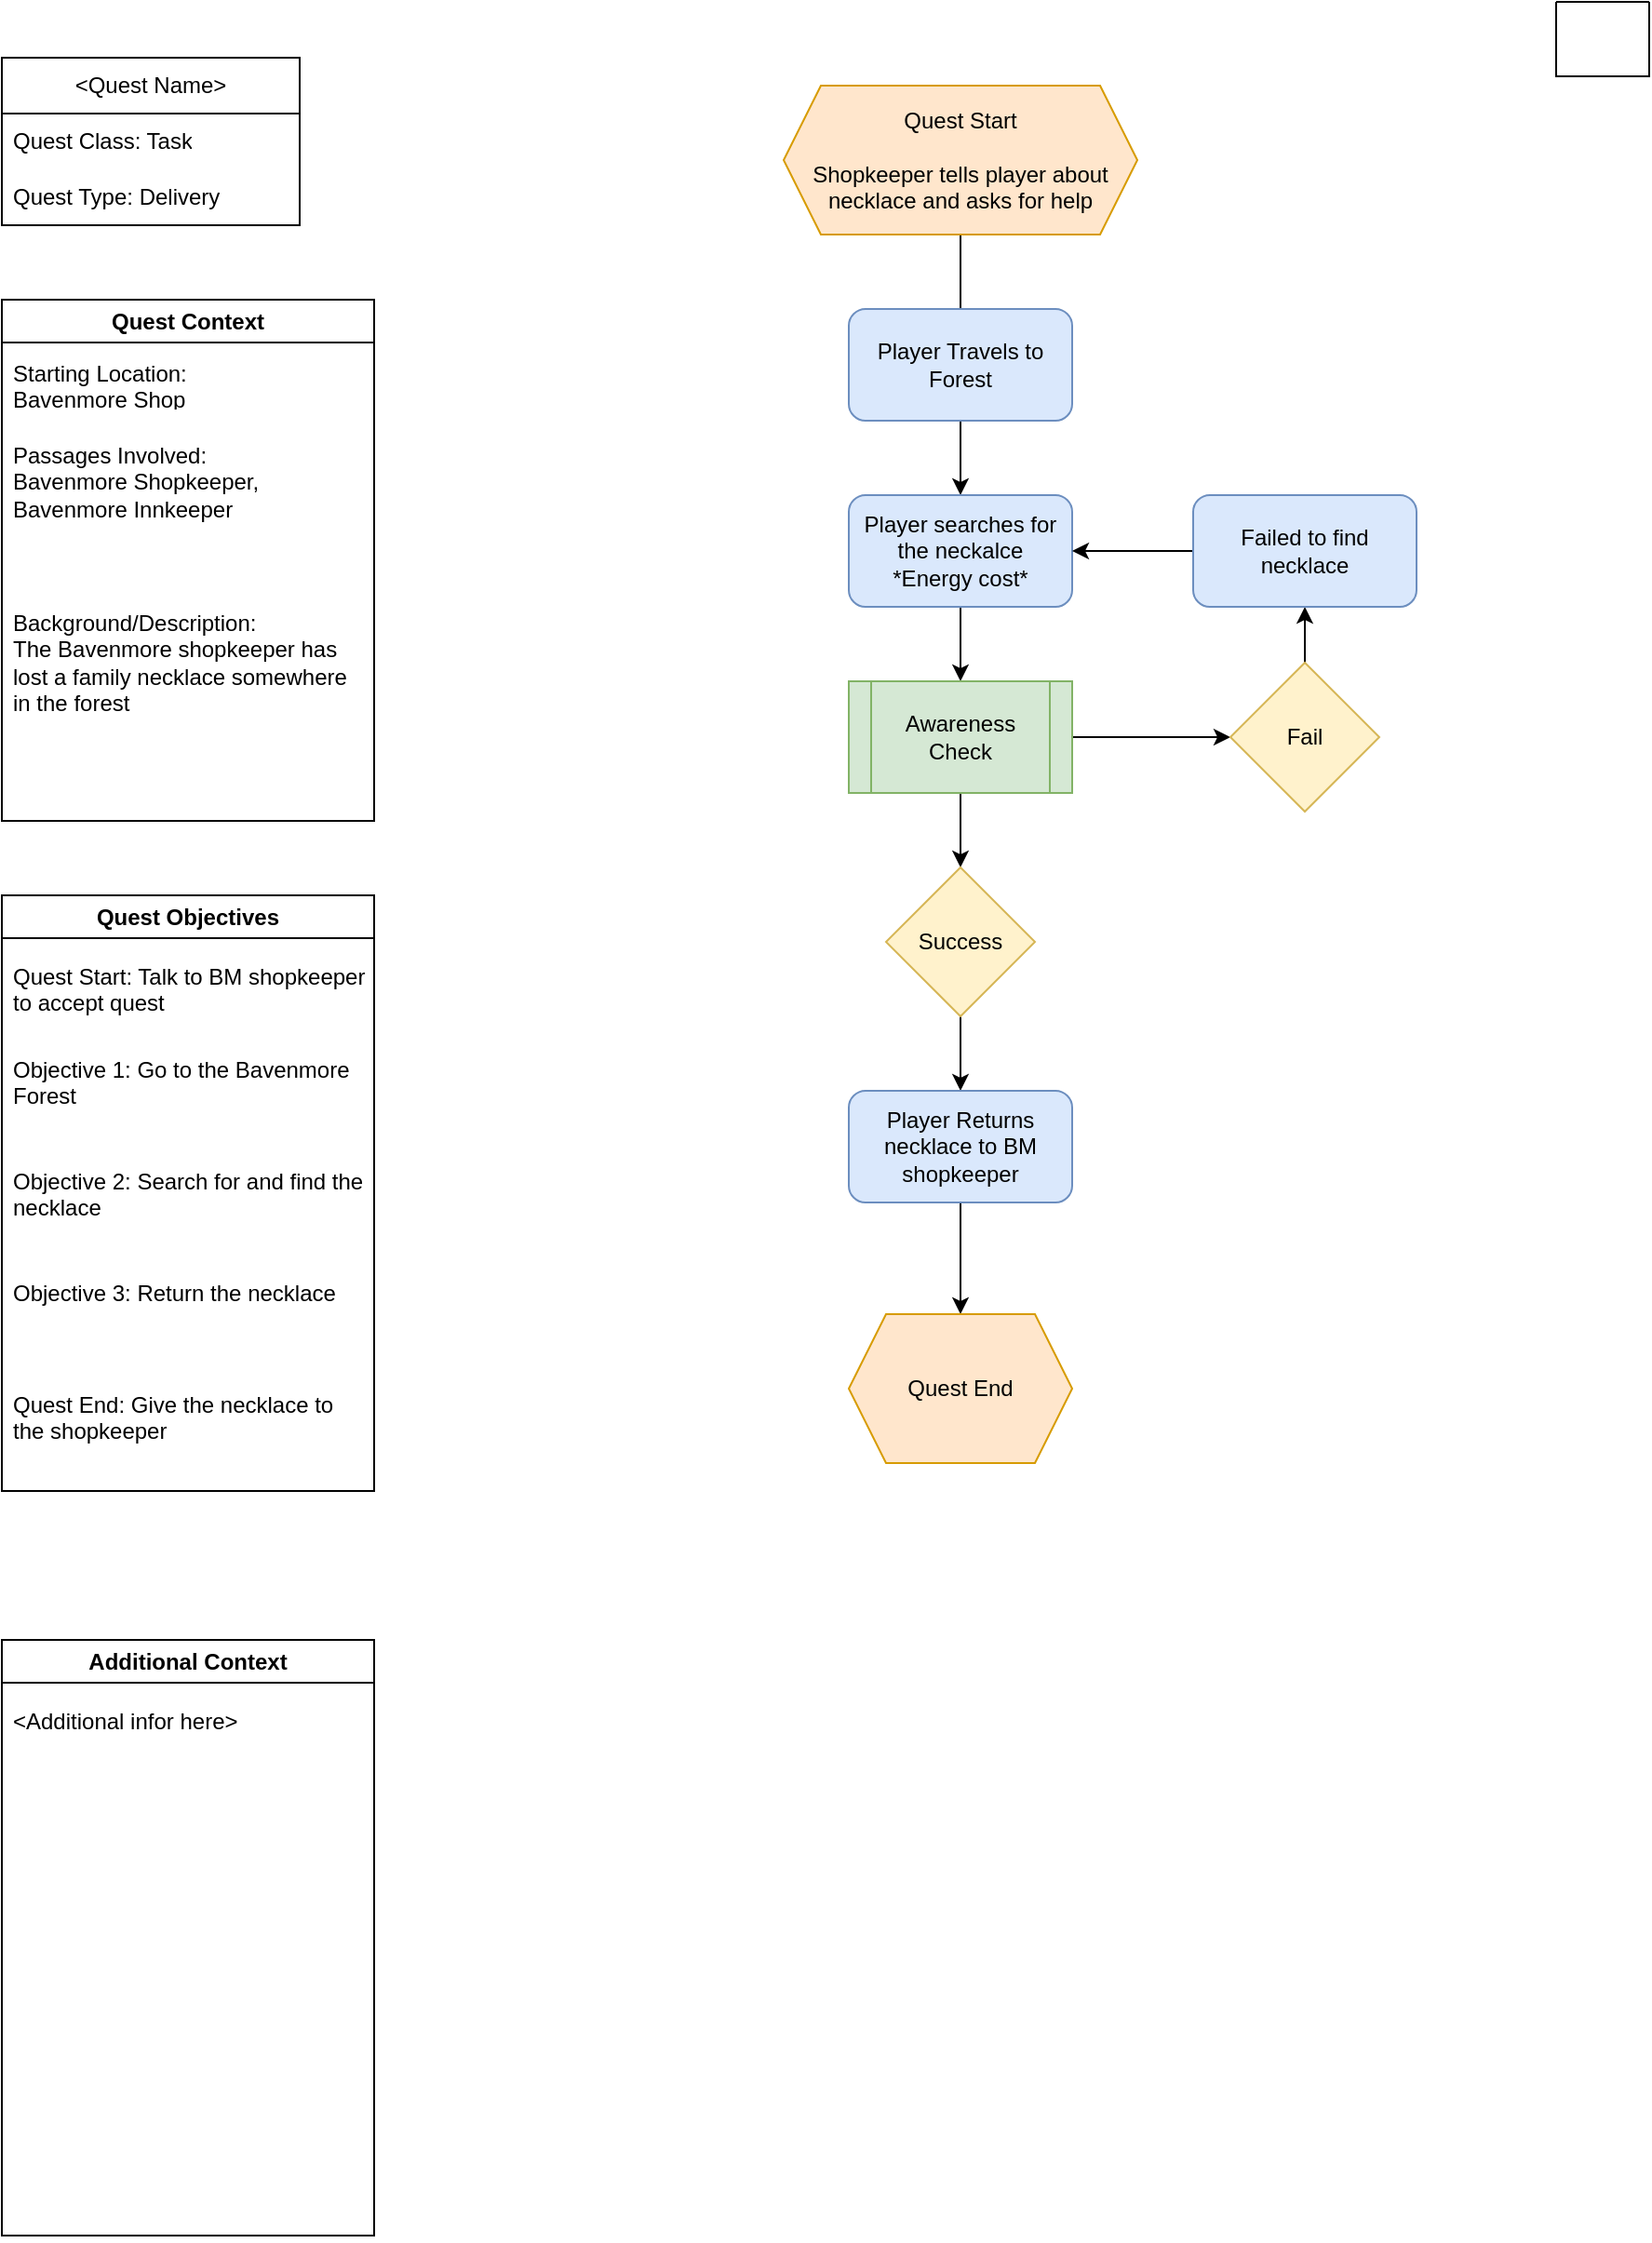 <mxfile version="23.0.2" type="device">
  <diagram name="Page-1" id="4ZM_6VS9Xzb0tx03ZNfO">
    <mxGraphModel dx="1805" dy="1187" grid="1" gridSize="10" guides="1" tooltips="1" connect="1" arrows="1" fold="1" page="1" pageScale="1" pageWidth="1100" pageHeight="850" math="0" shadow="0">
      <root>
        <mxCell id="0" />
        <mxCell id="1" parent="0" />
        <mxCell id="qG4XU1B8FYHvZqDPj1xn-1" value="&amp;lt;Quest Name&amp;gt;" style="swimlane;fontStyle=0;childLayout=stackLayout;horizontal=1;startSize=30;horizontalStack=0;resizeParent=1;resizeParentMax=0;resizeLast=0;collapsible=1;marginBottom=0;whiteSpace=wrap;html=1;" parent="1" vertex="1">
          <mxGeometry x="40" y="40" width="160" height="90" as="geometry" />
        </mxCell>
        <mxCell id="qG4XU1B8FYHvZqDPj1xn-2" value="Quest Class: Task" style="text;strokeColor=none;fillColor=none;align=left;verticalAlign=middle;spacingLeft=4;spacingRight=4;overflow=hidden;points=[[0,0.5],[1,0.5]];portConstraint=eastwest;rotatable=0;whiteSpace=wrap;html=1;" parent="qG4XU1B8FYHvZqDPj1xn-1" vertex="1">
          <mxGeometry y="30" width="160" height="30" as="geometry" />
        </mxCell>
        <mxCell id="qG4XU1B8FYHvZqDPj1xn-3" value="Quest Type: Delivery" style="text;strokeColor=none;fillColor=none;align=left;verticalAlign=middle;spacingLeft=4;spacingRight=4;overflow=hidden;points=[[0,0.5],[1,0.5]];portConstraint=eastwest;rotatable=0;whiteSpace=wrap;html=1;" parent="qG4XU1B8FYHvZqDPj1xn-1" vertex="1">
          <mxGeometry y="60" width="160" height="30" as="geometry" />
        </mxCell>
        <mxCell id="qG4XU1B8FYHvZqDPj1xn-42" style="edgeStyle=orthogonalEdgeStyle;rounded=0;orthogonalLoop=1;jettySize=auto;html=1;exitX=0.5;exitY=1;exitDx=0;exitDy=0;entryX=0.5;entryY=0;entryDx=0;entryDy=0;" parent="1" edge="1">
          <mxGeometry relative="1" as="geometry">
            <mxPoint x="555" y="135" as="sourcePoint" />
            <mxPoint x="555" y="195" as="targetPoint" />
          </mxGeometry>
        </mxCell>
        <mxCell id="qG4XU1B8FYHvZqDPj1xn-24" value="Quest Context" style="swimlane;whiteSpace=wrap;html=1;" parent="1" vertex="1">
          <mxGeometry x="40" y="170" width="200" height="280" as="geometry" />
        </mxCell>
        <mxCell id="qG4XU1B8FYHvZqDPj1xn-25" value="Starting Location:&lt;br&gt;Bavenmore Shop" style="text;strokeColor=none;fillColor=none;align=left;verticalAlign=middle;spacingLeft=4;spacingRight=4;overflow=hidden;points=[[0,0.5],[1,0.5]];portConstraint=eastwest;rotatable=0;whiteSpace=wrap;html=1;spacingBottom=0;" parent="qG4XU1B8FYHvZqDPj1xn-24" vertex="1">
          <mxGeometry y="30" width="200" height="30" as="geometry" />
        </mxCell>
        <mxCell id="qG4XU1B8FYHvZqDPj1xn-26" value="Passages Involved: &lt;br&gt;Bavenmore Shopkeeper, Bavenmore Innkeeper" style="text;strokeColor=none;fillColor=none;align=left;verticalAlign=top;spacingLeft=4;spacingRight=4;overflow=hidden;points=[[0,0.5],[1,0.5]];portConstraint=eastwest;rotatable=0;whiteSpace=wrap;html=1;" parent="qG4XU1B8FYHvZqDPj1xn-24" vertex="1">
          <mxGeometry y="70" width="200" height="90" as="geometry" />
        </mxCell>
        <mxCell id="qG4XU1B8FYHvZqDPj1xn-27" value="Background/Description:&lt;br&gt;The Bavenmore shopkeeper has lost a family necklace somewhere in the forest&lt;br&gt;" style="text;strokeColor=none;fillColor=none;align=left;verticalAlign=top;spacingLeft=4;spacingRight=4;overflow=hidden;points=[[0,0.5],[1,0.5]];portConstraint=eastwest;rotatable=0;whiteSpace=wrap;html=1;" parent="qG4XU1B8FYHvZqDPj1xn-24" vertex="1">
          <mxGeometry y="160" width="200" height="120" as="geometry" />
        </mxCell>
        <mxCell id="qG4XU1B8FYHvZqDPj1xn-28" value="Quest Objectives" style="swimlane;whiteSpace=wrap;html=1;" parent="1" vertex="1">
          <mxGeometry x="40" y="490" width="200" height="320" as="geometry" />
        </mxCell>
        <mxCell id="qG4XU1B8FYHvZqDPj1xn-29" value="Quest Start: Talk to BM shopkeeper to accept quest" style="text;strokeColor=none;fillColor=none;align=left;verticalAlign=top;spacingLeft=4;spacingRight=4;overflow=hidden;points=[[0,0.5],[1,0.5]];portConstraint=eastwest;rotatable=0;whiteSpace=wrap;html=1;spacingBottom=0;" parent="qG4XU1B8FYHvZqDPj1xn-28" vertex="1">
          <mxGeometry y="30" width="200" height="50" as="geometry" />
        </mxCell>
        <mxCell id="qG4XU1B8FYHvZqDPj1xn-30" value="Objective 1: Go to the Bavenmore Forest" style="text;strokeColor=none;fillColor=none;align=left;verticalAlign=top;spacingLeft=4;spacingRight=4;overflow=hidden;points=[[0,0.5],[1,0.5]];portConstraint=eastwest;rotatable=0;whiteSpace=wrap;html=1;" parent="qG4XU1B8FYHvZqDPj1xn-28" vertex="1">
          <mxGeometry y="80" width="200" height="60" as="geometry" />
        </mxCell>
        <mxCell id="qG4XU1B8FYHvZqDPj1xn-32" value="Objective 2: Search for and find the necklace" style="text;strokeColor=none;fillColor=none;align=left;verticalAlign=top;spacingLeft=4;spacingRight=4;overflow=hidden;points=[[0,0.5],[1,0.5]];portConstraint=eastwest;rotatable=0;whiteSpace=wrap;html=1;" parent="qG4XU1B8FYHvZqDPj1xn-28" vertex="1">
          <mxGeometry y="140" width="200" height="60" as="geometry" />
        </mxCell>
        <mxCell id="qG4XU1B8FYHvZqDPj1xn-33" value="Objective 3: Return the necklace" style="text;strokeColor=none;fillColor=none;align=left;verticalAlign=top;spacingLeft=4;spacingRight=4;overflow=hidden;points=[[0,0.5],[1,0.5]];portConstraint=eastwest;rotatable=0;whiteSpace=wrap;html=1;" parent="qG4XU1B8FYHvZqDPj1xn-28" vertex="1">
          <mxGeometry y="200" width="200" height="60" as="geometry" />
        </mxCell>
        <mxCell id="qG4XU1B8FYHvZqDPj1xn-34" value="Quest End: Give the necklace to the shopkeeper" style="text;strokeColor=none;fillColor=none;align=left;verticalAlign=top;spacingLeft=4;spacingRight=4;overflow=hidden;points=[[0,0.5],[1,0.5]];portConstraint=eastwest;rotatable=0;whiteSpace=wrap;html=1;" parent="qG4XU1B8FYHvZqDPj1xn-28" vertex="1">
          <mxGeometry y="260" width="200" height="60" as="geometry" />
        </mxCell>
        <mxCell id="qG4XU1B8FYHvZqDPj1xn-35" value="Additional Context" style="swimlane;whiteSpace=wrap;html=1;" parent="1" vertex="1">
          <mxGeometry x="40" y="890" width="200" height="320" as="geometry" />
        </mxCell>
        <mxCell id="qG4XU1B8FYHvZqDPj1xn-36" value="&amp;lt;Additional infor here&amp;gt;" style="text;strokeColor=none;fillColor=none;align=left;verticalAlign=top;spacingLeft=4;spacingRight=4;overflow=hidden;points=[[0,0.5],[1,0.5]];portConstraint=eastwest;rotatable=0;whiteSpace=wrap;html=1;spacingBottom=0;" parent="qG4XU1B8FYHvZqDPj1xn-35" vertex="1">
          <mxGeometry y="30" width="200" height="290" as="geometry" />
        </mxCell>
        <mxCell id="qG4XU1B8FYHvZqDPj1xn-45" value="" style="edgeStyle=orthogonalEdgeStyle;rounded=0;orthogonalLoop=1;jettySize=auto;html=1;" parent="1" source="qG4XU1B8FYHvZqDPj1xn-43" target="qG4XU1B8FYHvZqDPj1xn-44" edge="1">
          <mxGeometry relative="1" as="geometry" />
        </mxCell>
        <mxCell id="qG4XU1B8FYHvZqDPj1xn-43" value="Player Travels to Forest" style="rounded=1;whiteSpace=wrap;html=1;fillColor=#dae8fc;strokeColor=#6c8ebf;" parent="1" vertex="1">
          <mxGeometry x="495" y="175" width="120" height="60" as="geometry" />
        </mxCell>
        <mxCell id="qG4XU1B8FYHvZqDPj1xn-47" value="" style="edgeStyle=orthogonalEdgeStyle;rounded=0;orthogonalLoop=1;jettySize=auto;html=1;" parent="1" source="qG4XU1B8FYHvZqDPj1xn-44" edge="1">
          <mxGeometry relative="1" as="geometry">
            <mxPoint x="555" y="375" as="targetPoint" />
          </mxGeometry>
        </mxCell>
        <mxCell id="qG4XU1B8FYHvZqDPj1xn-44" value="Player searches for the neckalce&lt;br&gt;*Energy cost*" style="whiteSpace=wrap;html=1;rounded=1;fillColor=#dae8fc;strokeColor=#6c8ebf;" parent="1" vertex="1">
          <mxGeometry x="495" y="275" width="120" height="60" as="geometry" />
        </mxCell>
        <mxCell id="qG4XU1B8FYHvZqDPj1xn-61" style="edgeStyle=orthogonalEdgeStyle;rounded=0;orthogonalLoop=1;jettySize=auto;html=1;exitX=0.5;exitY=1;exitDx=0;exitDy=0;entryX=0.5;entryY=0;entryDx=0;entryDy=0;" parent="1" source="qG4XU1B8FYHvZqDPj1xn-67" target="qG4XU1B8FYHvZqDPj1xn-54" edge="1">
          <mxGeometry relative="1" as="geometry">
            <mxPoint x="555" y="455" as="sourcePoint" />
          </mxGeometry>
        </mxCell>
        <mxCell id="qG4XU1B8FYHvZqDPj1xn-64" value="" style="edgeStyle=orthogonalEdgeStyle;rounded=0;orthogonalLoop=1;jettySize=auto;html=1;" parent="1" source="qG4XU1B8FYHvZqDPj1xn-54" target="qG4XU1B8FYHvZqDPj1xn-63" edge="1">
          <mxGeometry relative="1" as="geometry" />
        </mxCell>
        <mxCell id="qG4XU1B8FYHvZqDPj1xn-54" value="Success" style="rhombus;whiteSpace=wrap;html=1;fillColor=#fff2cc;strokeColor=#d6b656;" parent="1" vertex="1">
          <mxGeometry x="515" y="475" width="80" height="80" as="geometry" />
        </mxCell>
        <mxCell id="qG4XU1B8FYHvZqDPj1xn-66" value="" style="edgeStyle=orthogonalEdgeStyle;rounded=0;orthogonalLoop=1;jettySize=auto;html=1;" parent="1" source="qG4XU1B8FYHvZqDPj1xn-63" edge="1">
          <mxGeometry relative="1" as="geometry">
            <mxPoint x="555" y="715" as="targetPoint" />
          </mxGeometry>
        </mxCell>
        <mxCell id="qG4XU1B8FYHvZqDPj1xn-63" value="Player Returns necklace to BM shopkeeper" style="rounded=1;whiteSpace=wrap;html=1;fillColor=#dae8fc;strokeColor=#6c8ebf;" parent="1" vertex="1">
          <mxGeometry x="495" y="595" width="120" height="60" as="geometry" />
        </mxCell>
        <mxCell id="qG4XU1B8FYHvZqDPj1xn-77" value="" style="rounded=0;orthogonalLoop=1;jettySize=auto;html=1;edgeStyle=orthogonalEdgeStyle;curved=1;" parent="1" source="qG4XU1B8FYHvZqDPj1xn-67" target="qG4XU1B8FYHvZqDPj1xn-76" edge="1">
          <mxGeometry relative="1" as="geometry" />
        </mxCell>
        <mxCell id="qG4XU1B8FYHvZqDPj1xn-67" value="Awareness Check" style="shape=process;whiteSpace=wrap;html=1;backgroundOutline=1;fillColor=#d5e8d4;strokeColor=#82b366;" parent="1" vertex="1">
          <mxGeometry x="495" y="375" width="120" height="60" as="geometry" />
        </mxCell>
        <mxCell id="qG4XU1B8FYHvZqDPj1xn-68" value="Quest End" style="shape=hexagon;perimeter=hexagonPerimeter2;whiteSpace=wrap;html=1;fixedSize=1;fillColor=#ffe6cc;strokeColor=#d79b00;" parent="1" vertex="1">
          <mxGeometry x="495" y="715" width="120" height="80" as="geometry" />
        </mxCell>
        <mxCell id="qG4XU1B8FYHvZqDPj1xn-69" value="Quest Start&lt;br&gt;&lt;br&gt;Shopkeeper tells player about necklace and asks for help" style="shape=hexagon;perimeter=hexagonPerimeter2;whiteSpace=wrap;html=1;fixedSize=1;fillColor=#ffe6cc;strokeColor=#d79b00;" parent="1" vertex="1">
          <mxGeometry x="460" y="55" width="190" height="80" as="geometry" />
        </mxCell>
        <mxCell id="qG4XU1B8FYHvZqDPj1xn-73" value="" style="swimlane;startSize=0;" parent="1" vertex="1" collapsed="1">
          <mxGeometry x="875" y="10" width="50" height="40" as="geometry">
            <mxRectangle x="875" y="10" width="200" height="390" as="alternateBounds" />
          </mxGeometry>
        </mxCell>
        <mxCell id="qG4XU1B8FYHvZqDPj1xn-74" value="Stat/Skill check" style="shape=process;whiteSpace=wrap;html=1;backgroundOutline=1;" parent="qG4XU1B8FYHvZqDPj1xn-73" vertex="1">
          <mxGeometry x="40" y="205" width="120" height="60" as="geometry" />
        </mxCell>
        <mxCell id="qG4XU1B8FYHvZqDPj1xn-72" value="Step/Objective&lt;br&gt;Context/Dialog" style="rounded=1;whiteSpace=wrap;html=1;" parent="qG4XU1B8FYHvZqDPj1xn-73" vertex="1">
          <mxGeometry x="35" y="120" width="130" height="60" as="geometry" />
        </mxCell>
        <mxCell id="qG4XU1B8FYHvZqDPj1xn-75" value="Result" style="rhombus;whiteSpace=wrap;html=1;" parent="qG4XU1B8FYHvZqDPj1xn-73" vertex="1">
          <mxGeometry x="65" y="280" width="70" height="70" as="geometry" />
        </mxCell>
        <mxCell id="qG4XU1B8FYHvZqDPj1xn-70" value="Quest Start/End" style="shape=hexagon;perimeter=hexagonPerimeter2;whiteSpace=wrap;html=1;fixedSize=1;" parent="qG4XU1B8FYHvZqDPj1xn-73" vertex="1">
          <mxGeometry x="45" y="45" width="110" height="55" as="geometry" />
        </mxCell>
        <mxCell id="qG4XU1B8FYHvZqDPj1xn-71" value="&lt;font style=&quot;font-size: 16px;&quot;&gt;&lt;u&gt;&lt;b&gt;Legend&lt;/b&gt;&lt;/u&gt;&lt;/font&gt;" style="text;html=1;strokeColor=none;fillColor=none;align=center;verticalAlign=middle;whiteSpace=wrap;rounded=0;" parent="qG4XU1B8FYHvZqDPj1xn-73" vertex="1">
          <mxGeometry x="70" width="60" height="30" as="geometry" />
        </mxCell>
        <mxCell id="qG4XU1B8FYHvZqDPj1xn-79" value="" style="edgeStyle=orthogonalEdgeStyle;rounded=0;orthogonalLoop=1;jettySize=auto;html=1;" parent="1" source="qG4XU1B8FYHvZqDPj1xn-76" target="qG4XU1B8FYHvZqDPj1xn-78" edge="1">
          <mxGeometry relative="1" as="geometry" />
        </mxCell>
        <mxCell id="qG4XU1B8FYHvZqDPj1xn-76" value="Fail" style="rhombus;whiteSpace=wrap;html=1;fillColor=#fff2cc;strokeColor=#d6b656;" parent="1" vertex="1">
          <mxGeometry x="700" y="365" width="80" height="80" as="geometry" />
        </mxCell>
        <mxCell id="qG4XU1B8FYHvZqDPj1xn-80" style="edgeStyle=orthogonalEdgeStyle;rounded=0;orthogonalLoop=1;jettySize=auto;html=1;exitX=0;exitY=0.5;exitDx=0;exitDy=0;entryX=1;entryY=0.5;entryDx=0;entryDy=0;" parent="1" source="qG4XU1B8FYHvZqDPj1xn-78" target="qG4XU1B8FYHvZqDPj1xn-44" edge="1">
          <mxGeometry relative="1" as="geometry" />
        </mxCell>
        <mxCell id="qG4XU1B8FYHvZqDPj1xn-78" value="Failed to find necklace" style="rounded=1;whiteSpace=wrap;html=1;fillColor=#dae8fc;strokeColor=#6c8ebf;" parent="1" vertex="1">
          <mxGeometry x="680" y="275" width="120" height="60" as="geometry" />
        </mxCell>
      </root>
    </mxGraphModel>
  </diagram>
</mxfile>
